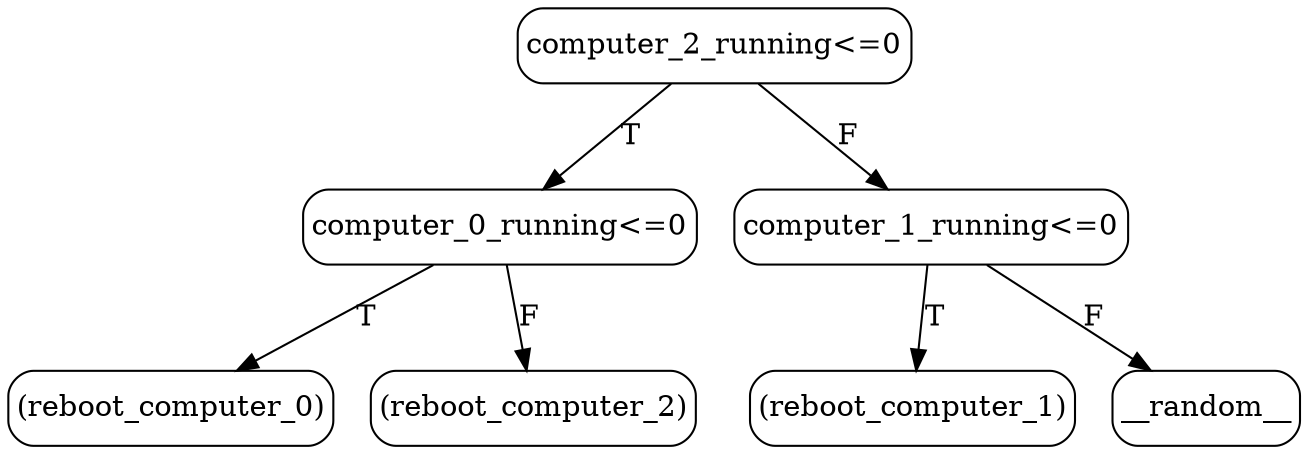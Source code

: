 // decision tree
digraph {
	2 [label="(reboot_computer_0)" margin="0.05,0.05" shape=box style=rounded]
	3 [label="(reboot_computer_2)" margin="0.05,0.05" shape=box style=rounded]
	1 [label="computer_0_running<=0" margin="0.05,0.05" shape=box style=rounded]
	1 -> 2 [label=T]
	1 -> 3 [label=F]
	5 [label="(reboot_computer_1)" margin="0.05,0.05" shape=box style=rounded]
	6 [label=__random__ margin="0.05,0.05" shape=box style=rounded]
	4 [label="computer_1_running<=0" margin="0.05,0.05" shape=box style=rounded]
	4 -> 5 [label=T]
	4 -> 6 [label=F]
	0 [label="computer_2_running<=0" margin="0.05,0.05" shape=box style=rounded]
	0 -> 1 [label=T]
	0 -> 4 [label=F]
}
